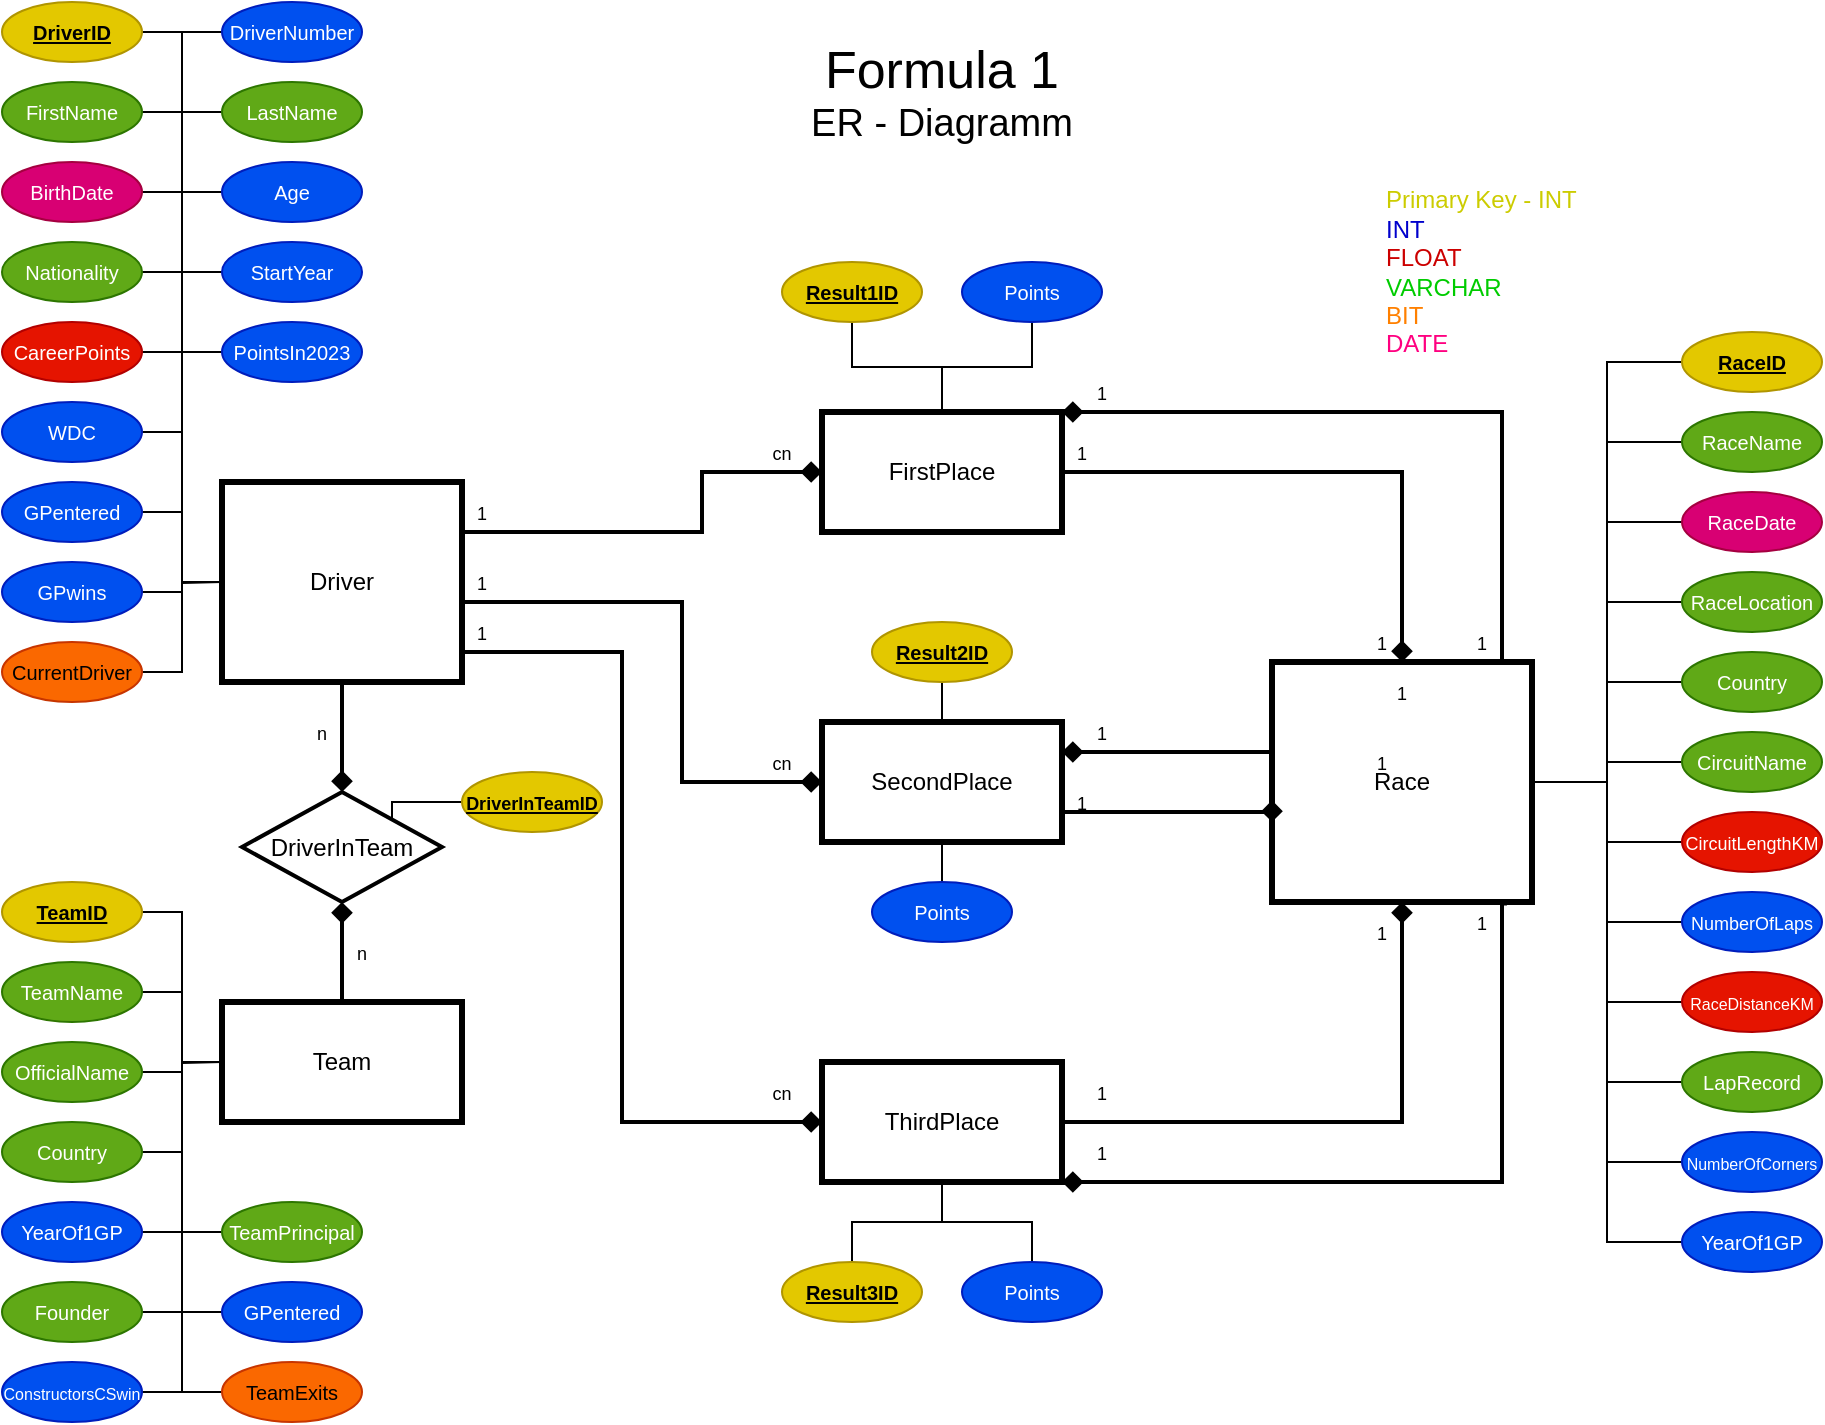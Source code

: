 <mxfile version="21.2.8" type="device">
  <diagram name="Seite-1" id="QGgA-zgH2fm4I0vu7a0_">
    <mxGraphModel dx="2272" dy="1878" grid="1" gridSize="10" guides="1" tooltips="1" connect="1" arrows="1" fold="1" page="1" pageScale="1" pageWidth="827" pageHeight="1169" math="0" shadow="0">
      <root>
        <mxCell id="0" />
        <mxCell id="1" parent="0" />
        <mxCell id="2CjsqzTwXc4l-IepNPfR-9" style="edgeStyle=orthogonalEdgeStyle;rounded=0;orthogonalLoop=1;jettySize=auto;html=1;exitX=1;exitY=0.25;exitDx=0;exitDy=0;entryX=0;entryY=0.5;entryDx=0;entryDy=0;strokeWidth=2;endArrow=diamond;endFill=1;" parent="1" source="2CjsqzTwXc4l-IepNPfR-1" target="2CjsqzTwXc4l-IepNPfR-2" edge="1">
          <mxGeometry relative="1" as="geometry">
            <Array as="points">
              <mxPoint x="280" y="105" />
              <mxPoint x="280" y="75" />
            </Array>
          </mxGeometry>
        </mxCell>
        <mxCell id="2CjsqzTwXc4l-IepNPfR-10" style="edgeStyle=orthogonalEdgeStyle;rounded=0;orthogonalLoop=1;jettySize=auto;html=1;exitX=1;exitY=0.5;exitDx=0;exitDy=0;entryX=0;entryY=0.5;entryDx=0;entryDy=0;strokeWidth=2;endArrow=diamond;endFill=1;" parent="1" source="2CjsqzTwXc4l-IepNPfR-1" target="2CjsqzTwXc4l-IepNPfR-6" edge="1">
          <mxGeometry relative="1" as="geometry">
            <Array as="points">
              <mxPoint x="160" y="140" />
              <mxPoint x="270" y="140" />
              <mxPoint x="270" y="230" />
            </Array>
          </mxGeometry>
        </mxCell>
        <mxCell id="2CjsqzTwXc4l-IepNPfR-11" style="edgeStyle=orthogonalEdgeStyle;rounded=0;orthogonalLoop=1;jettySize=auto;html=1;exitX=1;exitY=0.75;exitDx=0;exitDy=0;entryX=0;entryY=0.5;entryDx=0;entryDy=0;strokeWidth=2;endArrow=diamond;endFill=1;" parent="1" source="2CjsqzTwXc4l-IepNPfR-1" target="2CjsqzTwXc4l-IepNPfR-5" edge="1">
          <mxGeometry relative="1" as="geometry">
            <Array as="points">
              <mxPoint x="160" y="165" />
              <mxPoint x="240" y="165" />
              <mxPoint x="240" y="400" />
            </Array>
          </mxGeometry>
        </mxCell>
        <mxCell id="2CjsqzTwXc4l-IepNPfR-87" style="edgeStyle=orthogonalEdgeStyle;rounded=0;orthogonalLoop=1;jettySize=auto;html=1;exitX=0.5;exitY=1;exitDx=0;exitDy=0;entryX=0.5;entryY=0;entryDx=0;entryDy=0;strokeWidth=2;endArrow=diamond;endFill=1;startArrow=none;startFill=0;fillColor=#f8cecc;strokeColor=#000000;" parent="1" source="2CjsqzTwXc4l-IepNPfR-1" target="2CjsqzTwXc4l-IepNPfR-86" edge="1">
          <mxGeometry relative="1" as="geometry" />
        </mxCell>
        <mxCell id="2CjsqzTwXc4l-IepNPfR-1" value="Driver" style="rounded=0;whiteSpace=wrap;html=1;strokeWidth=3;" parent="1" vertex="1">
          <mxGeometry x="40" y="80" width="120" height="100" as="geometry" />
        </mxCell>
        <mxCell id="2CjsqzTwXc4l-IepNPfR-25" style="edgeStyle=orthogonalEdgeStyle;rounded=0;orthogonalLoop=1;jettySize=auto;html=1;exitX=1;exitY=0.5;exitDx=0;exitDy=0;entryX=0.5;entryY=0;entryDx=0;entryDy=0;strokeWidth=2;endArrow=diamond;endFill=1;" parent="1" source="2CjsqzTwXc4l-IepNPfR-2" target="2CjsqzTwXc4l-IepNPfR-3" edge="1">
          <mxGeometry relative="1" as="geometry" />
        </mxCell>
        <mxCell id="2CjsqzTwXc4l-IepNPfR-2" value="FirstPlace" style="rounded=0;whiteSpace=wrap;html=1;strokeWidth=3;" parent="1" vertex="1">
          <mxGeometry x="340" y="45" width="120" height="60" as="geometry" />
        </mxCell>
        <mxCell id="2CjsqzTwXc4l-IepNPfR-19" style="edgeStyle=orthogonalEdgeStyle;rounded=0;orthogonalLoop=1;jettySize=auto;html=1;exitX=0.901;exitY=0.01;exitDx=0;exitDy=0;entryX=1;entryY=0;entryDx=0;entryDy=0;endArrow=diamond;endFill=1;strokeWidth=2;exitPerimeter=0;" parent="1" source="2CjsqzTwXc4l-IepNPfR-3" target="2CjsqzTwXc4l-IepNPfR-2" edge="1">
          <mxGeometry relative="1" as="geometry">
            <Array as="points">
              <mxPoint x="682" y="170" />
              <mxPoint x="680" y="170" />
              <mxPoint x="680" y="45" />
            </Array>
          </mxGeometry>
        </mxCell>
        <mxCell id="2CjsqzTwXc4l-IepNPfR-23" style="edgeStyle=orthogonalEdgeStyle;rounded=0;orthogonalLoop=1;jettySize=auto;html=1;exitX=0.896;exitY=1.015;exitDx=0;exitDy=0;entryX=1;entryY=1;entryDx=0;entryDy=0;endArrow=diamond;endFill=1;strokeWidth=2;exitPerimeter=0;" parent="1" source="2CjsqzTwXc4l-IepNPfR-3" target="2CjsqzTwXc4l-IepNPfR-5" edge="1">
          <mxGeometry relative="1" as="geometry">
            <Array as="points">
              <mxPoint x="682" y="290" />
              <mxPoint x="680" y="290" />
              <mxPoint x="680" y="430" />
            </Array>
          </mxGeometry>
        </mxCell>
        <mxCell id="2CjsqzTwXc4l-IepNPfR-28" style="edgeStyle=orthogonalEdgeStyle;rounded=0;orthogonalLoop=1;jettySize=auto;html=1;exitX=0;exitY=0.5;exitDx=0;exitDy=0;entryX=1;entryY=0.25;entryDx=0;entryDy=0;strokeWidth=2;endArrow=diamond;endFill=1;" parent="1" source="2CjsqzTwXc4l-IepNPfR-3" target="2CjsqzTwXc4l-IepNPfR-6" edge="1">
          <mxGeometry relative="1" as="geometry">
            <Array as="points">
              <mxPoint x="565" y="215" />
            </Array>
          </mxGeometry>
        </mxCell>
        <mxCell id="2CjsqzTwXc4l-IepNPfR-3" value="Race" style="rounded=0;whiteSpace=wrap;html=1;strokeWidth=3;" parent="1" vertex="1">
          <mxGeometry x="565" y="170" width="130" height="120" as="geometry" />
        </mxCell>
        <mxCell id="2CjsqzTwXc4l-IepNPfR-4" value="Team" style="rounded=0;whiteSpace=wrap;html=1;strokeWidth=3;" parent="1" vertex="1">
          <mxGeometry x="40" y="340" width="120" height="60" as="geometry" />
        </mxCell>
        <mxCell id="2CjsqzTwXc4l-IepNPfR-26" style="edgeStyle=orthogonalEdgeStyle;rounded=0;orthogonalLoop=1;jettySize=auto;html=1;exitX=1;exitY=0.5;exitDx=0;exitDy=0;entryX=0.5;entryY=1;entryDx=0;entryDy=0;strokeWidth=2;endArrow=diamond;endFill=1;" parent="1" source="2CjsqzTwXc4l-IepNPfR-5" target="2CjsqzTwXc4l-IepNPfR-3" edge="1">
          <mxGeometry relative="1" as="geometry" />
        </mxCell>
        <mxCell id="2CjsqzTwXc4l-IepNPfR-5" value="ThirdPlace" style="rounded=0;whiteSpace=wrap;html=1;strokeWidth=3;" parent="1" vertex="1">
          <mxGeometry x="340" y="370" width="120" height="60" as="geometry" />
        </mxCell>
        <mxCell id="2CjsqzTwXc4l-IepNPfR-29" style="edgeStyle=orthogonalEdgeStyle;rounded=0;orthogonalLoop=1;jettySize=auto;html=1;exitX=1;exitY=0.75;exitDx=0;exitDy=0;endArrow=diamond;endFill=1;strokeWidth=2;" parent="1" source="2CjsqzTwXc4l-IepNPfR-6" edge="1">
          <mxGeometry relative="1" as="geometry">
            <Array as="points">
              <mxPoint x="565" y="245" />
            </Array>
            <mxPoint x="565" y="250" as="targetPoint" />
          </mxGeometry>
        </mxCell>
        <mxCell id="2CjsqzTwXc4l-IepNPfR-6" value="SecondPlace" style="rounded=0;whiteSpace=wrap;html=1;strokeWidth=3;" parent="1" vertex="1">
          <mxGeometry x="340" y="200" width="120" height="60" as="geometry" />
        </mxCell>
        <mxCell id="2CjsqzTwXc4l-IepNPfR-58" style="edgeStyle=orthogonalEdgeStyle;rounded=0;orthogonalLoop=1;jettySize=auto;html=1;exitX=0;exitY=0.5;exitDx=0;exitDy=0;entryX=1;entryY=0.5;entryDx=0;entryDy=0;endArrow=none;endFill=0;" parent="1" source="2CjsqzTwXc4l-IepNPfR-30" target="2CjsqzTwXc4l-IepNPfR-3" edge="1">
          <mxGeometry relative="1" as="geometry" />
        </mxCell>
        <mxCell id="2CjsqzTwXc4l-IepNPfR-30" value="&lt;font size=&quot;1&quot;&gt;LapRecord&lt;/font&gt;" style="ellipse;whiteSpace=wrap;html=1;fillColor=#60a917;fontColor=#ffffff;strokeColor=#2D7600;" parent="1" vertex="1">
          <mxGeometry x="770" y="365" width="70" height="30" as="geometry" />
        </mxCell>
        <mxCell id="2CjsqzTwXc4l-IepNPfR-45" style="edgeStyle=orthogonalEdgeStyle;rounded=0;orthogonalLoop=1;jettySize=auto;html=1;exitX=0;exitY=0.5;exitDx=0;exitDy=0;entryX=1;entryY=0.5;entryDx=0;entryDy=0;endArrow=none;endFill=0;" parent="1" source="2CjsqzTwXc4l-IepNPfR-31" target="2CjsqzTwXc4l-IepNPfR-3" edge="1">
          <mxGeometry relative="1" as="geometry" />
        </mxCell>
        <mxCell id="2CjsqzTwXc4l-IepNPfR-31" value="&lt;font style=&quot;font-size: 10px;&quot;&gt;&lt;u&gt;&lt;b&gt;RaceID&lt;/b&gt;&lt;/u&gt;&lt;/font&gt;" style="ellipse;whiteSpace=wrap;html=1;fillColor=#e3c800;fontColor=#000000;strokeColor=#B09500;" parent="1" vertex="1">
          <mxGeometry x="770" y="5" width="70" height="30" as="geometry" />
        </mxCell>
        <mxCell id="2CjsqzTwXc4l-IepNPfR-46" style="edgeStyle=orthogonalEdgeStyle;rounded=0;orthogonalLoop=1;jettySize=auto;html=1;exitX=0;exitY=0.5;exitDx=0;exitDy=0;entryX=1;entryY=0.5;entryDx=0;entryDy=0;endArrow=none;endFill=0;" parent="1" source="2CjsqzTwXc4l-IepNPfR-32" target="2CjsqzTwXc4l-IepNPfR-3" edge="1">
          <mxGeometry relative="1" as="geometry" />
        </mxCell>
        <mxCell id="2CjsqzTwXc4l-IepNPfR-32" value="&lt;font style=&quot;font-size: 10px;&quot;&gt;RaceName&lt;/font&gt;" style="ellipse;whiteSpace=wrap;html=1;fillColor=#60a917;fontColor=#ffffff;strokeColor=#2D7600;" parent="1" vertex="1">
          <mxGeometry x="770" y="45" width="70" height="30" as="geometry" />
        </mxCell>
        <mxCell id="2CjsqzTwXc4l-IepNPfR-48" style="edgeStyle=orthogonalEdgeStyle;rounded=0;orthogonalLoop=1;jettySize=auto;html=1;exitX=0;exitY=0.5;exitDx=0;exitDy=0;entryX=1;entryY=0.5;entryDx=0;entryDy=0;endArrow=none;endFill=0;" parent="1" source="2CjsqzTwXc4l-IepNPfR-33" target="2CjsqzTwXc4l-IepNPfR-3" edge="1">
          <mxGeometry relative="1" as="geometry" />
        </mxCell>
        <mxCell id="2CjsqzTwXc4l-IepNPfR-33" value="&lt;font style=&quot;font-size: 10px;&quot;&gt;RaceDate&lt;/font&gt;" style="ellipse;whiteSpace=wrap;html=1;fillColor=#d80073;fontColor=#ffffff;strokeColor=#A50040;" parent="1" vertex="1">
          <mxGeometry x="770" y="85" width="70" height="30" as="geometry" />
        </mxCell>
        <mxCell id="2CjsqzTwXc4l-IepNPfR-49" style="edgeStyle=orthogonalEdgeStyle;rounded=0;orthogonalLoop=1;jettySize=auto;html=1;exitX=0;exitY=0.5;exitDx=0;exitDy=0;entryX=1;entryY=0.5;entryDx=0;entryDy=0;endArrow=none;endFill=0;" parent="1" source="2CjsqzTwXc4l-IepNPfR-34" target="2CjsqzTwXc4l-IepNPfR-3" edge="1">
          <mxGeometry relative="1" as="geometry" />
        </mxCell>
        <mxCell id="2CjsqzTwXc4l-IepNPfR-34" value="&lt;font style=&quot;font-size: 10px;&quot;&gt;RaceLocation&lt;/font&gt;" style="ellipse;whiteSpace=wrap;html=1;fillColor=#60a917;fontColor=#ffffff;strokeColor=#2D7600;" parent="1" vertex="1">
          <mxGeometry x="770" y="125" width="70" height="30" as="geometry" />
        </mxCell>
        <mxCell id="2CjsqzTwXc4l-IepNPfR-51" style="edgeStyle=orthogonalEdgeStyle;rounded=0;orthogonalLoop=1;jettySize=auto;html=1;exitX=0;exitY=0.5;exitDx=0;exitDy=0;entryX=1;entryY=0.5;entryDx=0;entryDy=0;endArrow=none;endFill=0;" parent="1" source="2CjsqzTwXc4l-IepNPfR-35" target="2CjsqzTwXc4l-IepNPfR-3" edge="1">
          <mxGeometry relative="1" as="geometry" />
        </mxCell>
        <mxCell id="2CjsqzTwXc4l-IepNPfR-35" value="&lt;font style=&quot;font-size: 10px;&quot;&gt;CircuitName&lt;/font&gt;" style="ellipse;whiteSpace=wrap;html=1;fillColor=#60a917;fontColor=#ffffff;strokeColor=#2D7600;" parent="1" vertex="1">
          <mxGeometry x="770" y="205" width="70" height="30" as="geometry" />
        </mxCell>
        <mxCell id="2CjsqzTwXc4l-IepNPfR-50" style="edgeStyle=orthogonalEdgeStyle;rounded=0;orthogonalLoop=1;jettySize=auto;html=1;exitX=0;exitY=0.5;exitDx=0;exitDy=0;entryX=1;entryY=0.5;entryDx=0;entryDy=0;endArrow=none;endFill=0;" parent="1" source="2CjsqzTwXc4l-IepNPfR-36" target="2CjsqzTwXc4l-IepNPfR-3" edge="1">
          <mxGeometry relative="1" as="geometry" />
        </mxCell>
        <mxCell id="2CjsqzTwXc4l-IepNPfR-36" value="&lt;font size=&quot;1&quot;&gt;Country&lt;/font&gt;" style="ellipse;whiteSpace=wrap;html=1;fillColor=#60a917;fontColor=#ffffff;strokeColor=#2D7600;" parent="1" vertex="1">
          <mxGeometry x="770" y="165" width="70" height="30" as="geometry" />
        </mxCell>
        <mxCell id="2CjsqzTwXc4l-IepNPfR-52" style="edgeStyle=orthogonalEdgeStyle;rounded=0;orthogonalLoop=1;jettySize=auto;html=1;exitX=0;exitY=0.5;exitDx=0;exitDy=0;entryX=1;entryY=0.5;entryDx=0;entryDy=0;endArrow=none;endFill=0;" parent="1" source="2CjsqzTwXc4l-IepNPfR-37" target="2CjsqzTwXc4l-IepNPfR-3" edge="1">
          <mxGeometry relative="1" as="geometry" />
        </mxCell>
        <mxCell id="2CjsqzTwXc4l-IepNPfR-37" value="&lt;font style=&quot;font-size: 9px;&quot;&gt;CircuitLengthKM&lt;/font&gt;" style="ellipse;whiteSpace=wrap;html=1;fillColor=#e51400;fontColor=#ffffff;strokeColor=#B20000;" parent="1" vertex="1">
          <mxGeometry x="770" y="245" width="70" height="30" as="geometry" />
        </mxCell>
        <mxCell id="2CjsqzTwXc4l-IepNPfR-60" style="edgeStyle=orthogonalEdgeStyle;rounded=0;orthogonalLoop=1;jettySize=auto;html=1;exitX=0;exitY=0.5;exitDx=0;exitDy=0;entryX=1;entryY=0.5;entryDx=0;entryDy=0;endArrow=none;endFill=0;" parent="1" source="2CjsqzTwXc4l-IepNPfR-38" target="2CjsqzTwXc4l-IepNPfR-3" edge="1">
          <mxGeometry relative="1" as="geometry" />
        </mxCell>
        <mxCell id="2CjsqzTwXc4l-IepNPfR-38" value="&lt;font style=&quot;font-size: 9px;&quot;&gt;NumberOfLaps&lt;/font&gt;" style="ellipse;whiteSpace=wrap;html=1;fillColor=#0050ef;fontColor=#ffffff;strokeColor=#001DBC;" parent="1" vertex="1">
          <mxGeometry x="770" y="285" width="70" height="30" as="geometry" />
        </mxCell>
        <mxCell id="2CjsqzTwXc4l-IepNPfR-59" style="edgeStyle=orthogonalEdgeStyle;rounded=0;orthogonalLoop=1;jettySize=auto;html=1;exitX=0;exitY=0.5;exitDx=0;exitDy=0;entryX=1;entryY=0.5;entryDx=0;entryDy=0;endArrow=none;endFill=0;" parent="1" source="2CjsqzTwXc4l-IepNPfR-39" target="2CjsqzTwXc4l-IepNPfR-3" edge="1">
          <mxGeometry relative="1" as="geometry" />
        </mxCell>
        <mxCell id="2CjsqzTwXc4l-IepNPfR-39" value="&lt;font style=&quot;font-size: 8px;&quot;&gt;RaceDistanceKM&lt;/font&gt;" style="ellipse;whiteSpace=wrap;html=1;fillColor=#e51400;fontColor=#ffffff;strokeColor=#B20000;" parent="1" vertex="1">
          <mxGeometry x="770" y="325" width="70" height="30" as="geometry" />
        </mxCell>
        <mxCell id="2CjsqzTwXc4l-IepNPfR-57" style="edgeStyle=orthogonalEdgeStyle;rounded=0;orthogonalLoop=1;jettySize=auto;html=1;exitX=0;exitY=0.5;exitDx=0;exitDy=0;entryX=1;entryY=0.5;entryDx=0;entryDy=0;endArrow=none;endFill=0;" parent="1" source="2CjsqzTwXc4l-IepNPfR-40" target="2CjsqzTwXc4l-IepNPfR-3" edge="1">
          <mxGeometry relative="1" as="geometry" />
        </mxCell>
        <mxCell id="2CjsqzTwXc4l-IepNPfR-40" value="&lt;font style=&quot;font-size: 8px;&quot;&gt;NumberOfCorners&lt;/font&gt;" style="ellipse;whiteSpace=wrap;html=1;fillColor=#0050ef;fontColor=#ffffff;strokeColor=#001DBC;" parent="1" vertex="1">
          <mxGeometry x="770" y="405" width="70" height="30" as="geometry" />
        </mxCell>
        <mxCell id="2CjsqzTwXc4l-IepNPfR-56" style="edgeStyle=orthogonalEdgeStyle;rounded=0;orthogonalLoop=1;jettySize=auto;html=1;exitX=0;exitY=0.5;exitDx=0;exitDy=0;entryX=1;entryY=0.5;entryDx=0;entryDy=0;endArrow=none;endFill=0;" parent="1" source="2CjsqzTwXc4l-IepNPfR-41" target="2CjsqzTwXc4l-IepNPfR-3" edge="1">
          <mxGeometry relative="1" as="geometry" />
        </mxCell>
        <mxCell id="2CjsqzTwXc4l-IepNPfR-41" value="&lt;font size=&quot;1&quot;&gt;YearOf1GP&lt;/font&gt;" style="ellipse;whiteSpace=wrap;html=1;fillColor=#0050ef;fontColor=#ffffff;strokeColor=#001DBC;" parent="1" vertex="1">
          <mxGeometry x="770" y="445" width="70" height="30" as="geometry" />
        </mxCell>
        <mxCell id="2CjsqzTwXc4l-IepNPfR-73" style="edgeStyle=orthogonalEdgeStyle;rounded=0;orthogonalLoop=1;jettySize=auto;html=1;exitX=0.5;exitY=1;exitDx=0;exitDy=0;entryX=0.5;entryY=0;entryDx=0;entryDy=0;endArrow=none;endFill=0;" parent="1" source="2CjsqzTwXc4l-IepNPfR-61" target="2CjsqzTwXc4l-IepNPfR-2" edge="1">
          <mxGeometry relative="1" as="geometry" />
        </mxCell>
        <mxCell id="2CjsqzTwXc4l-IepNPfR-61" value="&lt;font style=&quot;font-size: 10px;&quot;&gt;&lt;u&gt;&lt;b&gt;Result1ID&lt;/b&gt;&lt;/u&gt;&lt;/font&gt;" style="ellipse;whiteSpace=wrap;html=1;fillColor=#e3c800;fontColor=#000000;strokeColor=#B09500;" parent="1" vertex="1">
          <mxGeometry x="320" y="-30" width="70" height="30" as="geometry" />
        </mxCell>
        <mxCell id="2CjsqzTwXc4l-IepNPfR-81" style="edgeStyle=orthogonalEdgeStyle;rounded=0;orthogonalLoop=1;jettySize=auto;html=1;exitX=0.5;exitY=0;exitDx=0;exitDy=0;entryX=0.5;entryY=1;entryDx=0;entryDy=0;endArrow=none;endFill=0;" parent="1" source="2CjsqzTwXc4l-IepNPfR-65" target="2CjsqzTwXc4l-IepNPfR-6" edge="1">
          <mxGeometry relative="1" as="geometry" />
        </mxCell>
        <mxCell id="2CjsqzTwXc4l-IepNPfR-65" value="&lt;font style=&quot;font-size: 10px;&quot;&gt;Points&lt;/font&gt;" style="ellipse;whiteSpace=wrap;html=1;fillColor=#0050ef;fontColor=#ffffff;strokeColor=#001DBC;" parent="1" vertex="1">
          <mxGeometry x="365" y="280" width="70" height="30" as="geometry" />
        </mxCell>
        <mxCell id="2CjsqzTwXc4l-IepNPfR-78" style="edgeStyle=orthogonalEdgeStyle;rounded=0;orthogonalLoop=1;jettySize=auto;html=1;exitX=0.5;exitY=1;exitDx=0;exitDy=0;entryX=0.5;entryY=0;entryDx=0;entryDy=0;endArrow=none;endFill=0;" parent="1" source="2CjsqzTwXc4l-IepNPfR-66" target="2CjsqzTwXc4l-IepNPfR-6" edge="1">
          <mxGeometry relative="1" as="geometry">
            <Array as="points">
              <mxPoint x="400" y="190" />
              <mxPoint x="400" y="190" />
            </Array>
          </mxGeometry>
        </mxCell>
        <mxCell id="2CjsqzTwXc4l-IepNPfR-66" value="&lt;font style=&quot;font-size: 10px;&quot;&gt;&lt;u&gt;&lt;b&gt;Result2ID&lt;/b&gt;&lt;/u&gt;&lt;/font&gt;" style="ellipse;whiteSpace=wrap;html=1;fillColor=#e3c800;fontColor=#000000;strokeColor=#B09500;" parent="1" vertex="1">
          <mxGeometry x="365" y="150" width="70" height="30" as="geometry" />
        </mxCell>
        <mxCell id="2CjsqzTwXc4l-IepNPfR-74" style="edgeStyle=orthogonalEdgeStyle;rounded=0;orthogonalLoop=1;jettySize=auto;html=1;exitX=0.5;exitY=1;exitDx=0;exitDy=0;entryX=0.5;entryY=0;entryDx=0;entryDy=0;endArrow=none;endFill=0;" parent="1" source="2CjsqzTwXc4l-IepNPfR-68" target="2CjsqzTwXc4l-IepNPfR-2" edge="1">
          <mxGeometry relative="1" as="geometry" />
        </mxCell>
        <mxCell id="2CjsqzTwXc4l-IepNPfR-68" value="&lt;font style=&quot;font-size: 10px;&quot;&gt;Points&lt;/font&gt;" style="ellipse;whiteSpace=wrap;html=1;fillColor=#0050ef;fontColor=#ffffff;strokeColor=#001DBC;" parent="1" vertex="1">
          <mxGeometry x="410" y="-30" width="70" height="30" as="geometry" />
        </mxCell>
        <mxCell id="2CjsqzTwXc4l-IepNPfR-83" style="edgeStyle=orthogonalEdgeStyle;rounded=0;orthogonalLoop=1;jettySize=auto;html=1;exitX=0.5;exitY=0;exitDx=0;exitDy=0;entryX=0.5;entryY=1;entryDx=0;entryDy=0;endArrow=none;endFill=0;" parent="1" source="2CjsqzTwXc4l-IepNPfR-69" target="2CjsqzTwXc4l-IepNPfR-5" edge="1">
          <mxGeometry relative="1" as="geometry" />
        </mxCell>
        <mxCell id="2CjsqzTwXc4l-IepNPfR-69" value="&lt;font style=&quot;font-size: 10px;&quot;&gt;Points&lt;/font&gt;" style="ellipse;whiteSpace=wrap;html=1;fillColor=#0050ef;fontColor=#ffffff;strokeColor=#001DBC;" parent="1" vertex="1">
          <mxGeometry x="410" y="470" width="70" height="30" as="geometry" />
        </mxCell>
        <mxCell id="2CjsqzTwXc4l-IepNPfR-82" style="edgeStyle=orthogonalEdgeStyle;rounded=0;orthogonalLoop=1;jettySize=auto;html=1;exitX=0.5;exitY=0;exitDx=0;exitDy=0;entryX=0.5;entryY=1;entryDx=0;entryDy=0;endArrow=none;endFill=0;" parent="1" source="2CjsqzTwXc4l-IepNPfR-71" target="2CjsqzTwXc4l-IepNPfR-5" edge="1">
          <mxGeometry relative="1" as="geometry">
            <Array as="points">
              <mxPoint x="355" y="450" />
              <mxPoint x="400" y="450" />
            </Array>
          </mxGeometry>
        </mxCell>
        <mxCell id="2CjsqzTwXc4l-IepNPfR-71" value="&lt;font style=&quot;font-size: 10px;&quot;&gt;&lt;u&gt;&lt;b&gt;Result3ID&lt;/b&gt;&lt;/u&gt;&lt;/font&gt;" style="ellipse;whiteSpace=wrap;html=1;fillColor=#e3c800;fontColor=#000000;strokeColor=#B09500;" parent="1" vertex="1">
          <mxGeometry x="320" y="470" width="70" height="30" as="geometry" />
        </mxCell>
        <mxCell id="2CjsqzTwXc4l-IepNPfR-88" style="edgeStyle=orthogonalEdgeStyle;rounded=0;orthogonalLoop=1;jettySize=auto;html=1;exitX=0.5;exitY=1;exitDx=0;exitDy=0;entryX=0.5;entryY=0;entryDx=0;entryDy=0;strokeWidth=2;endArrow=none;endFill=0;fillColor=#f8cecc;strokeColor=#000000;startArrow=diamond;startFill=1;" parent="1" source="2CjsqzTwXc4l-IepNPfR-86" target="2CjsqzTwXc4l-IepNPfR-4" edge="1">
          <mxGeometry relative="1" as="geometry" />
        </mxCell>
        <mxCell id="2CjsqzTwXc4l-IepNPfR-86" value="DriverInTeam" style="rhombus;whiteSpace=wrap;html=1;strokeWidth=2;" parent="1" vertex="1">
          <mxGeometry x="50" y="235" width="100" height="55" as="geometry" />
        </mxCell>
        <mxCell id="2CjsqzTwXc4l-IepNPfR-122" style="edgeStyle=orthogonalEdgeStyle;rounded=0;orthogonalLoop=1;jettySize=auto;html=1;exitX=1;exitY=0.5;exitDx=0;exitDy=0;entryX=0;entryY=0.5;entryDx=0;entryDy=0;endArrow=none;endFill=0;" parent="1" source="2CjsqzTwXc4l-IepNPfR-90" target="2CjsqzTwXc4l-IepNPfR-1" edge="1">
          <mxGeometry relative="1" as="geometry" />
        </mxCell>
        <mxCell id="2CjsqzTwXc4l-IepNPfR-90" value="&lt;font style=&quot;font-size: 10px;&quot;&gt;BirthDate&lt;/font&gt;" style="ellipse;whiteSpace=wrap;html=1;fillColor=#d80073;fontColor=#ffffff;strokeColor=#A50040;" parent="1" vertex="1">
          <mxGeometry x="-70" y="-80" width="70" height="30" as="geometry" />
        </mxCell>
        <mxCell id="2CjsqzTwXc4l-IepNPfR-130" style="edgeStyle=orthogonalEdgeStyle;rounded=0;orthogonalLoop=1;jettySize=auto;html=1;exitX=0;exitY=0.5;exitDx=0;exitDy=0;entryX=0;entryY=0.5;entryDx=0;entryDy=0;endArrow=none;endFill=0;" parent="1" source="2CjsqzTwXc4l-IepNPfR-91" target="2CjsqzTwXc4l-IepNPfR-1" edge="1">
          <mxGeometry relative="1" as="geometry" />
        </mxCell>
        <mxCell id="2CjsqzTwXc4l-IepNPfR-91" value="&lt;span style=&quot;font-size: 10px;&quot;&gt;DriverNumber&lt;/span&gt;" style="ellipse;whiteSpace=wrap;html=1;fillColor=#0050ef;fontColor=#ffffff;strokeColor=#001DBC;" parent="1" vertex="1">
          <mxGeometry x="40" y="-160" width="70" height="30" as="geometry" />
        </mxCell>
        <mxCell id="2CjsqzTwXc4l-IepNPfR-129" style="edgeStyle=orthogonalEdgeStyle;rounded=0;orthogonalLoop=1;jettySize=auto;html=1;exitX=1;exitY=0.5;exitDx=0;exitDy=0;entryX=0;entryY=0.5;entryDx=0;entryDy=0;endArrow=none;endFill=0;" parent="1" source="2CjsqzTwXc4l-IepNPfR-92" target="2CjsqzTwXc4l-IepNPfR-1" edge="1">
          <mxGeometry relative="1" as="geometry" />
        </mxCell>
        <mxCell id="2CjsqzTwXc4l-IepNPfR-92" value="&lt;span style=&quot;font-size: 10px;&quot;&gt;CurrentDriver&lt;/span&gt;" style="ellipse;whiteSpace=wrap;html=1;fillColor=#fa6800;fontColor=#000000;strokeColor=#C73500;" parent="1" vertex="1">
          <mxGeometry x="-70" y="160" width="70" height="30" as="geometry" />
        </mxCell>
        <mxCell id="2CjsqzTwXc4l-IepNPfR-132" style="edgeStyle=orthogonalEdgeStyle;rounded=0;orthogonalLoop=1;jettySize=auto;html=1;exitX=0;exitY=0.5;exitDx=0;exitDy=0;entryX=0;entryY=0.5;entryDx=0;entryDy=0;endArrow=none;endFill=0;" parent="1" source="2CjsqzTwXc4l-IepNPfR-93" target="2CjsqzTwXc4l-IepNPfR-1" edge="1">
          <mxGeometry relative="1" as="geometry" />
        </mxCell>
        <mxCell id="2CjsqzTwXc4l-IepNPfR-93" value="&lt;font style=&quot;font-size: 10px;&quot;&gt;Age&lt;/font&gt;" style="ellipse;whiteSpace=wrap;html=1;fillColor=#0050ef;fontColor=#ffffff;strokeColor=#001DBC;" parent="1" vertex="1">
          <mxGeometry x="40" y="-80" width="70" height="30" as="geometry" />
        </mxCell>
        <mxCell id="2CjsqzTwXc4l-IepNPfR-125" style="edgeStyle=orthogonalEdgeStyle;rounded=0;orthogonalLoop=1;jettySize=auto;html=1;exitX=1;exitY=0.5;exitDx=0;exitDy=0;entryX=0;entryY=0.5;entryDx=0;entryDy=0;endArrow=none;endFill=0;" parent="1" source="2CjsqzTwXc4l-IepNPfR-94" target="2CjsqzTwXc4l-IepNPfR-1" edge="1">
          <mxGeometry relative="1" as="geometry" />
        </mxCell>
        <mxCell id="2CjsqzTwXc4l-IepNPfR-94" value="&lt;font style=&quot;font-size: 10px;&quot;&gt;WDC&lt;/font&gt;" style="ellipse;whiteSpace=wrap;html=1;fillColor=#0050ef;fontColor=#ffffff;strokeColor=#001DBC;" parent="1" vertex="1">
          <mxGeometry x="-70" y="40" width="70" height="30" as="geometry" />
        </mxCell>
        <mxCell id="2CjsqzTwXc4l-IepNPfR-123" style="edgeStyle=orthogonalEdgeStyle;rounded=0;orthogonalLoop=1;jettySize=auto;html=1;exitX=1;exitY=0.5;exitDx=0;exitDy=0;entryX=0;entryY=0.5;entryDx=0;entryDy=0;endArrow=none;endFill=0;" parent="1" source="2CjsqzTwXc4l-IepNPfR-95" target="2CjsqzTwXc4l-IepNPfR-1" edge="1">
          <mxGeometry relative="1" as="geometry" />
        </mxCell>
        <mxCell id="2CjsqzTwXc4l-IepNPfR-95" value="&lt;font style=&quot;font-size: 10px;&quot;&gt;Nationality&lt;/font&gt;" style="ellipse;whiteSpace=wrap;html=1;fillColor=#60a917;fontColor=#ffffff;strokeColor=#2D7600;" parent="1" vertex="1">
          <mxGeometry x="-70" y="-40" width="70" height="30" as="geometry" />
        </mxCell>
        <mxCell id="2CjsqzTwXc4l-IepNPfR-127" style="edgeStyle=orthogonalEdgeStyle;rounded=0;orthogonalLoop=1;jettySize=auto;html=1;exitX=1;exitY=0.5;exitDx=0;exitDy=0;entryX=0;entryY=0.5;entryDx=0;entryDy=0;endArrow=none;endFill=0;" parent="1" source="2CjsqzTwXc4l-IepNPfR-96" target="2CjsqzTwXc4l-IepNPfR-1" edge="1">
          <mxGeometry relative="1" as="geometry" />
        </mxCell>
        <mxCell id="2CjsqzTwXc4l-IepNPfR-96" value="&lt;font style=&quot;font-size: 10px;&quot;&gt;GPentered&lt;/font&gt;" style="ellipse;whiteSpace=wrap;html=1;fillColor=#0050ef;fontColor=#ffffff;strokeColor=#001DBC;" parent="1" vertex="1">
          <mxGeometry x="-70" y="80" width="70" height="30" as="geometry" />
        </mxCell>
        <mxCell id="2CjsqzTwXc4l-IepNPfR-124" style="edgeStyle=orthogonalEdgeStyle;rounded=0;orthogonalLoop=1;jettySize=auto;html=1;exitX=1;exitY=0.5;exitDx=0;exitDy=0;entryX=0;entryY=0.5;entryDx=0;entryDy=0;endArrow=none;endFill=0;" parent="1" source="2CjsqzTwXc4l-IepNPfR-97" target="2CjsqzTwXc4l-IepNPfR-1" edge="1">
          <mxGeometry relative="1" as="geometry" />
        </mxCell>
        <mxCell id="2CjsqzTwXc4l-IepNPfR-97" value="&lt;font style=&quot;font-size: 10px;&quot;&gt;CareerPoints&lt;/font&gt;" style="ellipse;whiteSpace=wrap;html=1;fillColor=#e51400;fontColor=#ffffff;strokeColor=#B20000;" parent="1" vertex="1">
          <mxGeometry x="-70" width="70" height="30" as="geometry" />
        </mxCell>
        <mxCell id="2CjsqzTwXc4l-IepNPfR-121" style="edgeStyle=orthogonalEdgeStyle;rounded=0;orthogonalLoop=1;jettySize=auto;html=1;exitX=1;exitY=0.5;exitDx=0;exitDy=0;entryX=0;entryY=0.5;entryDx=0;entryDy=0;endArrow=none;endFill=0;" parent="1" source="2CjsqzTwXc4l-IepNPfR-99" target="2CjsqzTwXc4l-IepNPfR-1" edge="1">
          <mxGeometry relative="1" as="geometry" />
        </mxCell>
        <mxCell id="2CjsqzTwXc4l-IepNPfR-99" value="&lt;font style=&quot;font-size: 10px;&quot;&gt;FirstName&lt;/font&gt;" style="ellipse;whiteSpace=wrap;html=1;fillColor=#60a917;fontColor=#ffffff;strokeColor=#2D7600;" parent="1" vertex="1">
          <mxGeometry x="-70" y="-120" width="70" height="30" as="geometry" />
        </mxCell>
        <mxCell id="2CjsqzTwXc4l-IepNPfR-133" style="edgeStyle=orthogonalEdgeStyle;rounded=0;orthogonalLoop=1;jettySize=auto;html=1;exitX=0;exitY=0.5;exitDx=0;exitDy=0;entryX=0;entryY=0.5;entryDx=0;entryDy=0;endArrow=none;endFill=0;" parent="1" source="2CjsqzTwXc4l-IepNPfR-100" target="2CjsqzTwXc4l-IepNPfR-1" edge="1">
          <mxGeometry relative="1" as="geometry" />
        </mxCell>
        <mxCell id="2CjsqzTwXc4l-IepNPfR-100" value="&lt;font style=&quot;font-size: 10px;&quot;&gt;StartYear&lt;/font&gt;" style="ellipse;whiteSpace=wrap;html=1;fillColor=#0050ef;fontColor=#ffffff;strokeColor=#001DBC;" parent="1" vertex="1">
          <mxGeometry x="40" y="-40" width="70" height="30" as="geometry" />
        </mxCell>
        <mxCell id="2CjsqzTwXc4l-IepNPfR-120" style="edgeStyle=orthogonalEdgeStyle;rounded=0;orthogonalLoop=1;jettySize=auto;html=1;exitX=1;exitY=0.5;exitDx=0;exitDy=0;entryX=0;entryY=0.5;entryDx=0;entryDy=0;endArrow=none;endFill=0;" parent="1" source="2CjsqzTwXc4l-IepNPfR-101" target="2CjsqzTwXc4l-IepNPfR-1" edge="1">
          <mxGeometry relative="1" as="geometry" />
        </mxCell>
        <mxCell id="2CjsqzTwXc4l-IepNPfR-101" value="&lt;font style=&quot;font-size: 10px;&quot;&gt;&lt;u&gt;&lt;b&gt;DriverID&lt;/b&gt;&lt;/u&gt;&lt;/font&gt;" style="ellipse;whiteSpace=wrap;html=1;fillColor=#e3c800;strokeColor=#B09500;fontColor=#000000;" parent="1" vertex="1">
          <mxGeometry x="-70" y="-160" width="70" height="30" as="geometry" />
        </mxCell>
        <mxCell id="2CjsqzTwXc4l-IepNPfR-131" style="edgeStyle=orthogonalEdgeStyle;rounded=0;orthogonalLoop=1;jettySize=auto;html=1;exitX=0;exitY=0.5;exitDx=0;exitDy=0;entryX=0;entryY=0.5;entryDx=0;entryDy=0;endArrow=none;endFill=0;" parent="1" source="2CjsqzTwXc4l-IepNPfR-102" target="2CjsqzTwXc4l-IepNPfR-1" edge="1">
          <mxGeometry relative="1" as="geometry" />
        </mxCell>
        <mxCell id="2CjsqzTwXc4l-IepNPfR-102" value="&lt;font style=&quot;font-size: 10px;&quot;&gt;LastName&lt;/font&gt;" style="ellipse;whiteSpace=wrap;html=1;fillColor=#60a917;fontColor=#ffffff;strokeColor=#2D7600;" parent="1" vertex="1">
          <mxGeometry x="40" y="-120" width="70" height="30" as="geometry" />
        </mxCell>
        <mxCell id="2CjsqzTwXc4l-IepNPfR-128" style="edgeStyle=orthogonalEdgeStyle;rounded=0;orthogonalLoop=1;jettySize=auto;html=1;exitX=1;exitY=0.5;exitDx=0;exitDy=0;endArrow=none;endFill=0;" parent="1" source="2CjsqzTwXc4l-IepNPfR-103" edge="1">
          <mxGeometry relative="1" as="geometry">
            <mxPoint x="40" y="130.0" as="targetPoint" />
          </mxGeometry>
        </mxCell>
        <mxCell id="2CjsqzTwXc4l-IepNPfR-103" value="&lt;font style=&quot;font-size: 10px;&quot;&gt;GPwins&lt;/font&gt;" style="ellipse;whiteSpace=wrap;html=1;fillColor=#0050ef;fontColor=#ffffff;strokeColor=#001DBC;" parent="1" vertex="1">
          <mxGeometry x="-70" y="120" width="70" height="30" as="geometry" />
        </mxCell>
        <mxCell id="2CjsqzTwXc4l-IepNPfR-134" style="edgeStyle=orthogonalEdgeStyle;rounded=0;orthogonalLoop=1;jettySize=auto;html=1;exitX=0;exitY=0.5;exitDx=0;exitDy=0;entryX=0;entryY=0.5;entryDx=0;entryDy=0;endArrow=none;endFill=0;" parent="1" source="2CjsqzTwXc4l-IepNPfR-104" target="2CjsqzTwXc4l-IepNPfR-1" edge="1">
          <mxGeometry relative="1" as="geometry" />
        </mxCell>
        <mxCell id="2CjsqzTwXc4l-IepNPfR-104" value="&lt;font style=&quot;font-size: 10px;&quot;&gt;PointsIn2023&lt;/font&gt;" style="ellipse;whiteSpace=wrap;html=1;fillColor=#0050ef;fontColor=#ffffff;strokeColor=#001DBC;" parent="1" vertex="1">
          <mxGeometry x="40" width="70" height="30" as="geometry" />
        </mxCell>
        <mxCell id="rVtFvgGRAsYfP49UwafR-3" style="edgeStyle=orthogonalEdgeStyle;rounded=0;orthogonalLoop=1;jettySize=auto;html=1;exitX=0;exitY=0.5;exitDx=0;exitDy=0;entryX=1;entryY=0;entryDx=0;entryDy=0;endArrow=none;endFill=0;" parent="1" source="2CjsqzTwXc4l-IepNPfR-107" target="2CjsqzTwXc4l-IepNPfR-86" edge="1">
          <mxGeometry relative="1" as="geometry">
            <Array as="points">
              <mxPoint x="125" y="240" />
            </Array>
          </mxGeometry>
        </mxCell>
        <mxCell id="2CjsqzTwXc4l-IepNPfR-107" value="&lt;font style=&quot;font-size: 9px;&quot;&gt;&lt;u&gt;&lt;b&gt;DriverInTeamID&lt;/b&gt;&lt;/u&gt;&lt;/font&gt;" style="ellipse;whiteSpace=wrap;html=1;fillColor=#e3c800;fontColor=#000000;strokeColor=#B09500;" parent="1" vertex="1">
          <mxGeometry x="160" y="225" width="70" height="30" as="geometry" />
        </mxCell>
        <mxCell id="2CjsqzTwXc4l-IepNPfR-144" style="edgeStyle=orthogonalEdgeStyle;rounded=0;orthogonalLoop=1;jettySize=auto;html=1;exitX=1;exitY=0.5;exitDx=0;exitDy=0;entryX=0;entryY=0.5;entryDx=0;entryDy=0;endArrow=none;endFill=0;" parent="1" source="2CjsqzTwXc4l-IepNPfR-108" target="2CjsqzTwXc4l-IepNPfR-4" edge="1">
          <mxGeometry relative="1" as="geometry" />
        </mxCell>
        <mxCell id="2CjsqzTwXc4l-IepNPfR-108" value="&lt;font style=&quot;font-size: 10px;&quot;&gt;&lt;u&gt;&lt;b&gt;TeamID&lt;/b&gt;&lt;/u&gt;&lt;/font&gt;" style="ellipse;whiteSpace=wrap;html=1;fillColor=#e3c800;fontColor=#000000;strokeColor=#B09500;" parent="1" vertex="1">
          <mxGeometry x="-70" y="280" width="70" height="30" as="geometry" />
        </mxCell>
        <mxCell id="2CjsqzTwXc4l-IepNPfR-145" style="edgeStyle=orthogonalEdgeStyle;rounded=0;orthogonalLoop=1;jettySize=auto;html=1;exitX=1;exitY=0.5;exitDx=0;exitDy=0;entryX=0;entryY=0.5;entryDx=0;entryDy=0;endArrow=none;endFill=0;" parent="1" source="2CjsqzTwXc4l-IepNPfR-110" target="2CjsqzTwXc4l-IepNPfR-4" edge="1">
          <mxGeometry relative="1" as="geometry" />
        </mxCell>
        <mxCell id="2CjsqzTwXc4l-IepNPfR-110" value="&lt;font style=&quot;font-size: 10px;&quot;&gt;TeamName&lt;/font&gt;" style="ellipse;whiteSpace=wrap;html=1;fillColor=#60a917;fontColor=#ffffff;strokeColor=#2D7600;" parent="1" vertex="1">
          <mxGeometry x="-70" y="320" width="70" height="30" as="geometry" />
        </mxCell>
        <mxCell id="2CjsqzTwXc4l-IepNPfR-146" style="edgeStyle=orthogonalEdgeStyle;rounded=0;orthogonalLoop=1;jettySize=auto;html=1;exitX=0;exitY=0.5;exitDx=0;exitDy=0;entryX=0;entryY=0.5;entryDx=0;entryDy=0;endArrow=none;endFill=0;" parent="1" source="2CjsqzTwXc4l-IepNPfR-111" target="2CjsqzTwXc4l-IepNPfR-4" edge="1">
          <mxGeometry relative="1" as="geometry" />
        </mxCell>
        <mxCell id="2CjsqzTwXc4l-IepNPfR-111" value="&lt;font style=&quot;font-size: 10px;&quot;&gt;TeamExits&lt;/font&gt;" style="ellipse;whiteSpace=wrap;html=1;fillColor=#fa6800;fontColor=#000000;strokeColor=#C73500;" parent="1" vertex="1">
          <mxGeometry x="40" y="520" width="70" height="30" as="geometry" />
        </mxCell>
        <mxCell id="2CjsqzTwXc4l-IepNPfR-147" style="edgeStyle=orthogonalEdgeStyle;rounded=0;orthogonalLoop=1;jettySize=auto;html=1;exitX=0;exitY=0.5;exitDx=0;exitDy=0;entryX=0;entryY=0.5;entryDx=0;entryDy=0;endArrow=none;endFill=0;" parent="1" source="2CjsqzTwXc4l-IepNPfR-112" target="2CjsqzTwXc4l-IepNPfR-4" edge="1">
          <mxGeometry relative="1" as="geometry" />
        </mxCell>
        <mxCell id="2CjsqzTwXc4l-IepNPfR-112" value="&lt;font style=&quot;font-size: 10px;&quot;&gt;GPentered&lt;/font&gt;" style="ellipse;whiteSpace=wrap;html=1;fillColor=#0050ef;fontColor=#ffffff;strokeColor=#001DBC;" parent="1" vertex="1">
          <mxGeometry x="40" y="480" width="70" height="30" as="geometry" />
        </mxCell>
        <mxCell id="2CjsqzTwXc4l-IepNPfR-148" style="edgeStyle=orthogonalEdgeStyle;rounded=0;orthogonalLoop=1;jettySize=auto;html=1;exitX=0;exitY=0.5;exitDx=0;exitDy=0;entryX=0;entryY=0.5;entryDx=0;entryDy=0;endArrow=none;endFill=0;" parent="1" source="2CjsqzTwXc4l-IepNPfR-113" target="2CjsqzTwXc4l-IepNPfR-4" edge="1">
          <mxGeometry relative="1" as="geometry" />
        </mxCell>
        <mxCell id="2CjsqzTwXc4l-IepNPfR-113" value="&lt;font style=&quot;font-size: 10px;&quot;&gt;TeamPrincipal&lt;/font&gt;" style="ellipse;whiteSpace=wrap;html=1;fillColor=#60a917;fontColor=#ffffff;strokeColor=#2D7600;" parent="1" vertex="1">
          <mxGeometry x="40" y="440" width="70" height="30" as="geometry" />
        </mxCell>
        <mxCell id="2CjsqzTwXc4l-IepNPfR-138" style="edgeStyle=orthogonalEdgeStyle;rounded=0;orthogonalLoop=1;jettySize=auto;html=1;exitX=1;exitY=0.5;exitDx=0;exitDy=0;entryX=0;entryY=0.5;entryDx=0;entryDy=0;endArrow=none;endFill=0;" parent="1" source="2CjsqzTwXc4l-IepNPfR-114" target="2CjsqzTwXc4l-IepNPfR-4" edge="1">
          <mxGeometry relative="1" as="geometry" />
        </mxCell>
        <mxCell id="2CjsqzTwXc4l-IepNPfR-114" value="&lt;font style=&quot;font-size: 8px;&quot;&gt;ConstructorsCSwin&lt;/font&gt;" style="ellipse;whiteSpace=wrap;html=1;fillColor=#0050ef;fontColor=#ffffff;strokeColor=#001DBC;" parent="1" vertex="1">
          <mxGeometry x="-70" y="520" width="70" height="30" as="geometry" />
        </mxCell>
        <mxCell id="2CjsqzTwXc4l-IepNPfR-140" style="edgeStyle=orthogonalEdgeStyle;rounded=0;orthogonalLoop=1;jettySize=auto;html=1;exitX=1;exitY=0.5;exitDx=0;exitDy=0;entryX=0;entryY=0.5;entryDx=0;entryDy=0;endArrow=none;endFill=0;" parent="1" source="2CjsqzTwXc4l-IepNPfR-115" target="2CjsqzTwXc4l-IepNPfR-4" edge="1">
          <mxGeometry relative="1" as="geometry" />
        </mxCell>
        <mxCell id="2CjsqzTwXc4l-IepNPfR-115" value="&lt;font style=&quot;font-size: 10px;&quot;&gt;Founder&lt;/font&gt;" style="ellipse;whiteSpace=wrap;html=1;fillColor=#60a917;fontColor=#ffffff;strokeColor=#2D7600;" parent="1" vertex="1">
          <mxGeometry x="-70" y="480" width="70" height="30" as="geometry" />
        </mxCell>
        <mxCell id="2CjsqzTwXc4l-IepNPfR-141" style="edgeStyle=orthogonalEdgeStyle;rounded=0;orthogonalLoop=1;jettySize=auto;html=1;exitX=1;exitY=0.5;exitDx=0;exitDy=0;entryX=0;entryY=0.5;entryDx=0;entryDy=0;endArrow=none;endFill=0;" parent="1" source="2CjsqzTwXc4l-IepNPfR-116" target="2CjsqzTwXc4l-IepNPfR-4" edge="1">
          <mxGeometry relative="1" as="geometry" />
        </mxCell>
        <mxCell id="2CjsqzTwXc4l-IepNPfR-116" value="&lt;font style=&quot;font-size: 10px;&quot;&gt;YearOf1GP&lt;/font&gt;" style="ellipse;whiteSpace=wrap;html=1;fillColor=#0050ef;fontColor=#ffffff;strokeColor=#001DBC;" parent="1" vertex="1">
          <mxGeometry x="-70" y="440" width="70" height="30" as="geometry" />
        </mxCell>
        <mxCell id="2CjsqzTwXc4l-IepNPfR-142" style="edgeStyle=orthogonalEdgeStyle;rounded=0;orthogonalLoop=1;jettySize=auto;html=1;exitX=1;exitY=0.5;exitDx=0;exitDy=0;entryX=0;entryY=0.5;entryDx=0;entryDy=0;endArrow=none;endFill=0;" parent="1" source="2CjsqzTwXc4l-IepNPfR-117" target="2CjsqzTwXc4l-IepNPfR-4" edge="1">
          <mxGeometry relative="1" as="geometry" />
        </mxCell>
        <mxCell id="2CjsqzTwXc4l-IepNPfR-117" value="&lt;font style=&quot;font-size: 10px;&quot;&gt;Country&lt;/font&gt;" style="ellipse;whiteSpace=wrap;html=1;fillColor=#60a917;fontColor=#ffffff;strokeColor=#2D7600;" parent="1" vertex="1">
          <mxGeometry x="-70" y="400" width="70" height="30" as="geometry" />
        </mxCell>
        <mxCell id="2CjsqzTwXc4l-IepNPfR-143" style="edgeStyle=orthogonalEdgeStyle;rounded=0;orthogonalLoop=1;jettySize=auto;html=1;exitX=1;exitY=0.5;exitDx=0;exitDy=0;endArrow=none;endFill=0;" parent="1" source="2CjsqzTwXc4l-IepNPfR-118" edge="1">
          <mxGeometry relative="1" as="geometry">
            <mxPoint x="40" y="370" as="targetPoint" />
          </mxGeometry>
        </mxCell>
        <mxCell id="2CjsqzTwXc4l-IepNPfR-118" value="&lt;font style=&quot;font-size: 10px;&quot;&gt;OfficialName&lt;/font&gt;" style="ellipse;whiteSpace=wrap;html=1;fillColor=#60a917;fontColor=#ffffff;strokeColor=#2D7600;" parent="1" vertex="1">
          <mxGeometry x="-70" y="360" width="70" height="30" as="geometry" />
        </mxCell>
        <mxCell id="2CjsqzTwXc4l-IepNPfR-149" value="&lt;font style=&quot;font-size: 9px;&quot;&gt;1&lt;/font&gt;" style="text;html=1;strokeColor=none;fillColor=none;align=center;verticalAlign=middle;whiteSpace=wrap;rounded=0;" parent="1" vertex="1">
          <mxGeometry x="470" y="30" width="20" height="10" as="geometry" />
        </mxCell>
        <mxCell id="2CjsqzTwXc4l-IepNPfR-150" value="&lt;font style=&quot;font-size: 9px;&quot;&gt;1&lt;/font&gt;" style="text;html=1;strokeColor=none;fillColor=none;align=center;verticalAlign=middle;whiteSpace=wrap;rounded=0;" parent="1" vertex="1">
          <mxGeometry x="460" y="60" width="20" height="10" as="geometry" />
        </mxCell>
        <mxCell id="2CjsqzTwXc4l-IepNPfR-151" value="&lt;font style=&quot;font-size: 9px;&quot;&gt;1&lt;/font&gt;" style="text;html=1;strokeColor=none;fillColor=none;align=center;verticalAlign=middle;whiteSpace=wrap;rounded=0;" parent="1" vertex="1">
          <mxGeometry x="470" y="200" width="20" height="10" as="geometry" />
        </mxCell>
        <mxCell id="2CjsqzTwXc4l-IepNPfR-152" value="&lt;font style=&quot;font-size: 9px;&quot;&gt;1&lt;/font&gt;" style="text;html=1;strokeColor=none;fillColor=none;align=center;verticalAlign=middle;whiteSpace=wrap;rounded=0;" parent="1" vertex="1">
          <mxGeometry x="620" y="180" width="20" height="10" as="geometry" />
        </mxCell>
        <mxCell id="2CjsqzTwXc4l-IepNPfR-153" value="&lt;font style=&quot;font-size: 9px;&quot;&gt;1&lt;/font&gt;" style="text;html=1;strokeColor=none;fillColor=none;align=center;verticalAlign=middle;whiteSpace=wrap;rounded=0;" parent="1" vertex="1">
          <mxGeometry x="460" y="235" width="20" height="10" as="geometry" />
        </mxCell>
        <mxCell id="2CjsqzTwXc4l-IepNPfR-156" value="&lt;font style=&quot;font-size: 9px;&quot;&gt;1&lt;/font&gt;" style="text;html=1;strokeColor=none;fillColor=none;align=center;verticalAlign=middle;whiteSpace=wrap;rounded=0;" parent="1" vertex="1">
          <mxGeometry x="610" y="215" width="20" height="10" as="geometry" />
        </mxCell>
        <mxCell id="2CjsqzTwXc4l-IepNPfR-158" value="&lt;font style=&quot;font-size: 9px;&quot;&gt;1&lt;/font&gt;" style="text;html=1;strokeColor=none;fillColor=none;align=center;verticalAlign=middle;whiteSpace=wrap;rounded=0;" parent="1" vertex="1">
          <mxGeometry x="660" y="155" width="20" height="10" as="geometry" />
        </mxCell>
        <mxCell id="2CjsqzTwXc4l-IepNPfR-159" value="&lt;font style=&quot;font-size: 9px;&quot;&gt;1&lt;/font&gt;" style="text;html=1;strokeColor=none;fillColor=none;align=center;verticalAlign=middle;whiteSpace=wrap;rounded=0;" parent="1" vertex="1">
          <mxGeometry x="610" y="155" width="20" height="10" as="geometry" />
        </mxCell>
        <mxCell id="2CjsqzTwXc4l-IepNPfR-161" value="&lt;font style=&quot;font-size: 9px;&quot;&gt;1&lt;/font&gt;" style="text;html=1;strokeColor=none;fillColor=none;align=center;verticalAlign=middle;whiteSpace=wrap;rounded=0;" parent="1" vertex="1">
          <mxGeometry x="470" y="380" width="20" height="10" as="geometry" />
        </mxCell>
        <mxCell id="2CjsqzTwXc4l-IepNPfR-162" value="&lt;font style=&quot;font-size: 9px;&quot;&gt;1&lt;/font&gt;" style="text;html=1;strokeColor=none;fillColor=none;align=center;verticalAlign=middle;whiteSpace=wrap;rounded=0;" parent="1" vertex="1">
          <mxGeometry x="470" y="410" width="20" height="10" as="geometry" />
        </mxCell>
        <mxCell id="2CjsqzTwXc4l-IepNPfR-163" value="&lt;font style=&quot;font-size: 9px;&quot;&gt;1&lt;/font&gt;" style="text;html=1;strokeColor=none;fillColor=none;align=center;verticalAlign=middle;whiteSpace=wrap;rounded=0;" parent="1" vertex="1">
          <mxGeometry x="610" y="300" width="20" height="10" as="geometry" />
        </mxCell>
        <mxCell id="2CjsqzTwXc4l-IepNPfR-164" value="&lt;font style=&quot;font-size: 9px;&quot;&gt;1&lt;/font&gt;" style="text;html=1;strokeColor=none;fillColor=none;align=center;verticalAlign=middle;whiteSpace=wrap;rounded=0;" parent="1" vertex="1">
          <mxGeometry x="160" y="90" width="20" height="10" as="geometry" />
        </mxCell>
        <mxCell id="2CjsqzTwXc4l-IepNPfR-165" value="&lt;font style=&quot;font-size: 9px;&quot;&gt;1&lt;/font&gt;" style="text;html=1;strokeColor=none;fillColor=none;align=center;verticalAlign=middle;whiteSpace=wrap;rounded=0;" parent="1" vertex="1">
          <mxGeometry x="160" y="125" width="20" height="10" as="geometry" />
        </mxCell>
        <mxCell id="2CjsqzTwXc4l-IepNPfR-166" value="&lt;font style=&quot;font-size: 9px;&quot;&gt;1&lt;/font&gt;" style="text;html=1;strokeColor=none;fillColor=none;align=center;verticalAlign=middle;whiteSpace=wrap;rounded=0;" parent="1" vertex="1">
          <mxGeometry x="160" y="150" width="20" height="10" as="geometry" />
        </mxCell>
        <mxCell id="2CjsqzTwXc4l-IepNPfR-167" value="&lt;font style=&quot;font-size: 9px;&quot;&gt;cn&lt;/font&gt;" style="text;html=1;strokeColor=none;fillColor=none;align=center;verticalAlign=middle;whiteSpace=wrap;rounded=0;" parent="1" vertex="1">
          <mxGeometry x="310" y="60" width="20" height="10" as="geometry" />
        </mxCell>
        <mxCell id="2CjsqzTwXc4l-IepNPfR-170" value="&lt;font style=&quot;font-size: 9px;&quot;&gt;1&lt;/font&gt;" style="text;html=1;strokeColor=none;fillColor=none;align=center;verticalAlign=middle;whiteSpace=wrap;rounded=0;" parent="1" vertex="1">
          <mxGeometry x="660" y="295" width="20" height="10" as="geometry" />
        </mxCell>
        <mxCell id="2CjsqzTwXc4l-IepNPfR-173" value="&lt;font style=&quot;font-size: 9px;&quot;&gt;cn&lt;/font&gt;" style="text;html=1;strokeColor=none;fillColor=none;align=center;verticalAlign=middle;whiteSpace=wrap;rounded=0;" parent="1" vertex="1">
          <mxGeometry x="310" y="380" width="20" height="10" as="geometry" />
        </mxCell>
        <mxCell id="2CjsqzTwXc4l-IepNPfR-174" value="&lt;font style=&quot;font-size: 9px;&quot;&gt;cn&lt;/font&gt;" style="text;html=1;strokeColor=none;fillColor=none;align=center;verticalAlign=middle;whiteSpace=wrap;rounded=0;" parent="1" vertex="1">
          <mxGeometry x="310" y="215" width="20" height="10" as="geometry" />
        </mxCell>
        <mxCell id="2CjsqzTwXc4l-IepNPfR-177" value="&lt;font style=&quot;font-size: 9px;&quot;&gt;n&lt;/font&gt;" style="text;html=1;strokeColor=none;fillColor=none;align=center;verticalAlign=middle;whiteSpace=wrap;rounded=0;" parent="1" vertex="1">
          <mxGeometry x="100" y="310" width="20" height="10" as="geometry" />
        </mxCell>
        <mxCell id="2CjsqzTwXc4l-IepNPfR-179" value="&lt;font style=&quot;font-size: 9px;&quot;&gt;n&lt;/font&gt;" style="text;html=1;strokeColor=none;fillColor=none;align=center;verticalAlign=middle;whiteSpace=wrap;rounded=0;" parent="1" vertex="1">
          <mxGeometry x="80" y="200" width="20" height="10" as="geometry" />
        </mxCell>
        <mxCell id="2CjsqzTwXc4l-IepNPfR-180" value="&lt;font color=&quot;#cccc00&quot;&gt;Primary Key - INT&lt;/font&gt;&lt;br&gt;&lt;font color=&quot;#0000cc&quot;&gt;INT&lt;/font&gt;&lt;br&gt;&lt;font color=&quot;#cc0000&quot;&gt;FLOAT&lt;/font&gt;&lt;br&gt;&lt;font color=&quot;#00cc00&quot;&gt;VARCHAR&lt;/font&gt;&lt;br&gt;&lt;font color=&quot;#ff8000&quot;&gt;BIT&lt;/font&gt;&lt;br&gt;&lt;font color=&quot;#ff0080&quot;&gt;DATE&lt;/font&gt;" style="text;html=1;strokeColor=none;fillColor=none;align=left;verticalAlign=middle;whiteSpace=wrap;rounded=0;" parent="1" vertex="1">
          <mxGeometry x="620" y="-75" width="100" height="100" as="geometry" />
        </mxCell>
        <mxCell id="2CjsqzTwXc4l-IepNPfR-181" value="&lt;font style=&quot;&quot;&gt;&lt;span style=&quot;font-size: 26px;&quot;&gt;Formula 1&lt;/span&gt;&lt;br&gt;&lt;font style=&quot;font-size: 19px;&quot;&gt;E&lt;/font&gt;&lt;/font&gt;&lt;font style=&quot;font-size: 19px;&quot;&gt;R - Diagramm&lt;/font&gt;" style="text;html=1;strokeColor=none;fillColor=none;align=center;verticalAlign=middle;whiteSpace=wrap;rounded=0;" parent="1" vertex="1">
          <mxGeometry x="260" y="-155" width="280" height="80" as="geometry" />
        </mxCell>
      </root>
    </mxGraphModel>
  </diagram>
</mxfile>

